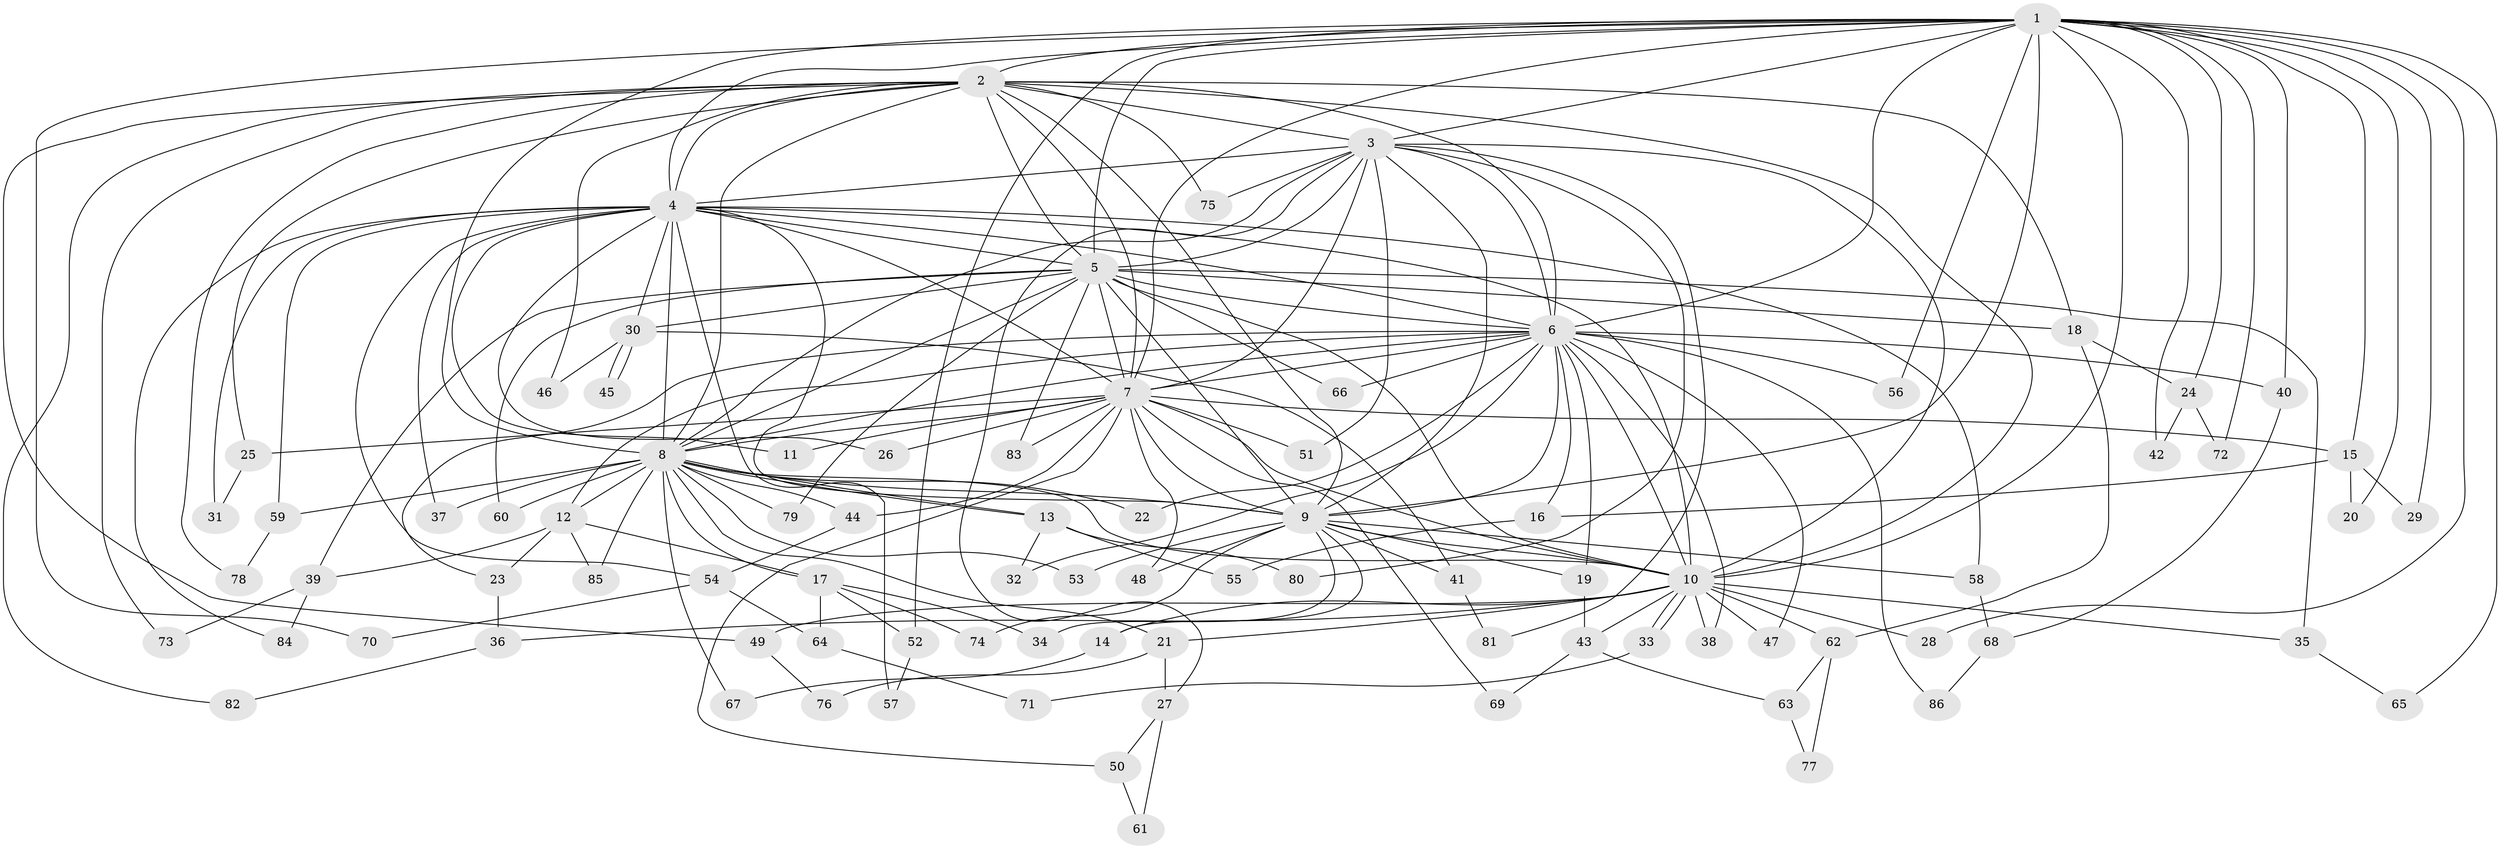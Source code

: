 // Generated by graph-tools (version 1.1) at 2025/01/03/09/25 03:01:25]
// undirected, 86 vertices, 197 edges
graph export_dot {
graph [start="1"]
  node [color=gray90,style=filled];
  1;
  2;
  3;
  4;
  5;
  6;
  7;
  8;
  9;
  10;
  11;
  12;
  13;
  14;
  15;
  16;
  17;
  18;
  19;
  20;
  21;
  22;
  23;
  24;
  25;
  26;
  27;
  28;
  29;
  30;
  31;
  32;
  33;
  34;
  35;
  36;
  37;
  38;
  39;
  40;
  41;
  42;
  43;
  44;
  45;
  46;
  47;
  48;
  49;
  50;
  51;
  52;
  53;
  54;
  55;
  56;
  57;
  58;
  59;
  60;
  61;
  62;
  63;
  64;
  65;
  66;
  67;
  68;
  69;
  70;
  71;
  72;
  73;
  74;
  75;
  76;
  77;
  78;
  79;
  80;
  81;
  82;
  83;
  84;
  85;
  86;
  1 -- 2;
  1 -- 3;
  1 -- 4;
  1 -- 5;
  1 -- 6;
  1 -- 7;
  1 -- 8;
  1 -- 9;
  1 -- 10;
  1 -- 15;
  1 -- 20;
  1 -- 24;
  1 -- 28;
  1 -- 29;
  1 -- 40;
  1 -- 42;
  1 -- 52;
  1 -- 56;
  1 -- 65;
  1 -- 70;
  1 -- 72;
  2 -- 3;
  2 -- 4;
  2 -- 5;
  2 -- 6;
  2 -- 7;
  2 -- 8;
  2 -- 9;
  2 -- 10;
  2 -- 18;
  2 -- 25;
  2 -- 46;
  2 -- 49;
  2 -- 73;
  2 -- 75;
  2 -- 78;
  2 -- 82;
  3 -- 4;
  3 -- 5;
  3 -- 6;
  3 -- 7;
  3 -- 8;
  3 -- 9;
  3 -- 10;
  3 -- 27;
  3 -- 51;
  3 -- 75;
  3 -- 80;
  3 -- 81;
  4 -- 5;
  4 -- 6;
  4 -- 7;
  4 -- 8;
  4 -- 9;
  4 -- 10;
  4 -- 11;
  4 -- 26;
  4 -- 30;
  4 -- 31;
  4 -- 37;
  4 -- 54;
  4 -- 57;
  4 -- 58;
  4 -- 59;
  4 -- 84;
  5 -- 6;
  5 -- 7;
  5 -- 8;
  5 -- 9;
  5 -- 10;
  5 -- 18;
  5 -- 30;
  5 -- 35;
  5 -- 39;
  5 -- 60;
  5 -- 66;
  5 -- 79;
  5 -- 83;
  6 -- 7;
  6 -- 8;
  6 -- 9;
  6 -- 10;
  6 -- 12;
  6 -- 16;
  6 -- 19;
  6 -- 22;
  6 -- 23;
  6 -- 32;
  6 -- 38;
  6 -- 40;
  6 -- 47;
  6 -- 56;
  6 -- 66;
  6 -- 86;
  7 -- 8;
  7 -- 9;
  7 -- 10;
  7 -- 11;
  7 -- 15;
  7 -- 25;
  7 -- 26;
  7 -- 44;
  7 -- 48;
  7 -- 50;
  7 -- 51;
  7 -- 69;
  7 -- 83;
  8 -- 9;
  8 -- 10;
  8 -- 12;
  8 -- 13;
  8 -- 13;
  8 -- 17;
  8 -- 21;
  8 -- 22;
  8 -- 37;
  8 -- 44;
  8 -- 53;
  8 -- 59;
  8 -- 60;
  8 -- 67;
  8 -- 79;
  8 -- 85;
  9 -- 10;
  9 -- 14;
  9 -- 19;
  9 -- 34;
  9 -- 41;
  9 -- 48;
  9 -- 53;
  9 -- 58;
  9 -- 74;
  10 -- 14;
  10 -- 21;
  10 -- 28;
  10 -- 33;
  10 -- 33;
  10 -- 35;
  10 -- 36;
  10 -- 38;
  10 -- 43;
  10 -- 47;
  10 -- 49;
  10 -- 62;
  12 -- 17;
  12 -- 23;
  12 -- 39;
  12 -- 85;
  13 -- 32;
  13 -- 55;
  13 -- 80;
  14 -- 67;
  15 -- 16;
  15 -- 20;
  15 -- 29;
  16 -- 55;
  17 -- 34;
  17 -- 52;
  17 -- 64;
  17 -- 74;
  18 -- 24;
  18 -- 62;
  19 -- 43;
  21 -- 27;
  21 -- 76;
  23 -- 36;
  24 -- 42;
  24 -- 72;
  25 -- 31;
  27 -- 50;
  27 -- 61;
  30 -- 41;
  30 -- 45;
  30 -- 45;
  30 -- 46;
  33 -- 71;
  35 -- 65;
  36 -- 82;
  39 -- 73;
  39 -- 84;
  40 -- 68;
  41 -- 81;
  43 -- 63;
  43 -- 69;
  44 -- 54;
  49 -- 76;
  50 -- 61;
  52 -- 57;
  54 -- 64;
  54 -- 70;
  58 -- 68;
  59 -- 78;
  62 -- 63;
  62 -- 77;
  63 -- 77;
  64 -- 71;
  68 -- 86;
}
